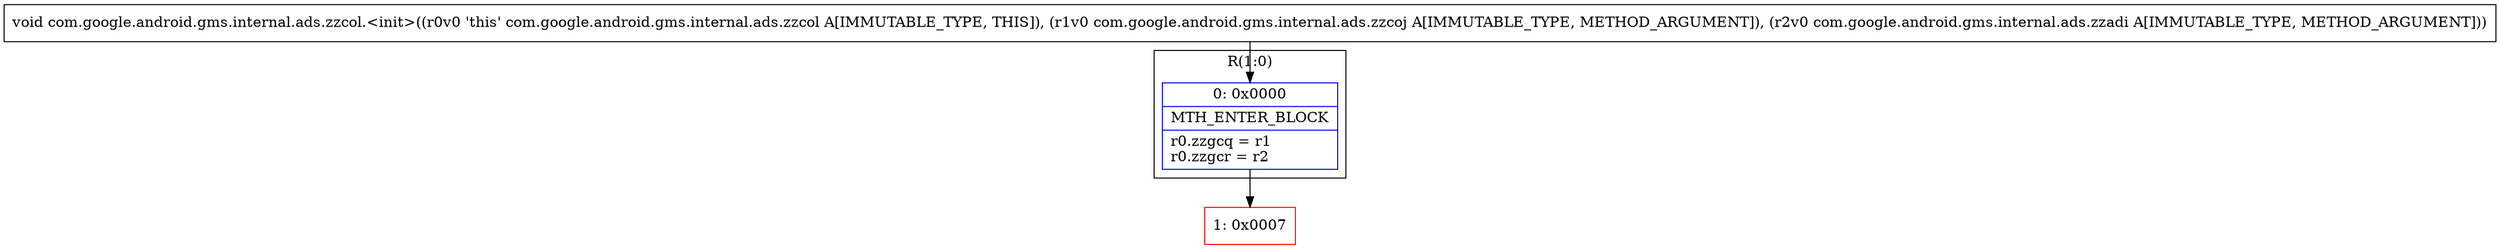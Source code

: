 digraph "CFG forcom.google.android.gms.internal.ads.zzcol.\<init\>(Lcom\/google\/android\/gms\/internal\/ads\/zzcoj;Lcom\/google\/android\/gms\/internal\/ads\/zzadi;)V" {
subgraph cluster_Region_967875024 {
label = "R(1:0)";
node [shape=record,color=blue];
Node_0 [shape=record,label="{0\:\ 0x0000|MTH_ENTER_BLOCK\l|r0.zzgcq = r1\lr0.zzgcr = r2\l}"];
}
Node_1 [shape=record,color=red,label="{1\:\ 0x0007}"];
MethodNode[shape=record,label="{void com.google.android.gms.internal.ads.zzcol.\<init\>((r0v0 'this' com.google.android.gms.internal.ads.zzcol A[IMMUTABLE_TYPE, THIS]), (r1v0 com.google.android.gms.internal.ads.zzcoj A[IMMUTABLE_TYPE, METHOD_ARGUMENT]), (r2v0 com.google.android.gms.internal.ads.zzadi A[IMMUTABLE_TYPE, METHOD_ARGUMENT])) }"];
MethodNode -> Node_0;
Node_0 -> Node_1;
}

